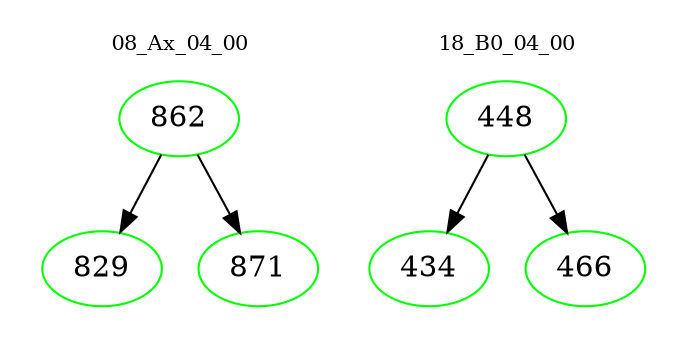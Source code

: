 digraph{
subgraph cluster_0 {
color = white
label = "08_Ax_04_00";
fontsize=10;
T0_862 [label="862", color="green"]
T0_862 -> T0_829 [color="black"]
T0_829 [label="829", color="green"]
T0_862 -> T0_871 [color="black"]
T0_871 [label="871", color="green"]
}
subgraph cluster_1 {
color = white
label = "18_B0_04_00";
fontsize=10;
T1_448 [label="448", color="green"]
T1_448 -> T1_434 [color="black"]
T1_434 [label="434", color="green"]
T1_448 -> T1_466 [color="black"]
T1_466 [label="466", color="green"]
}
}
